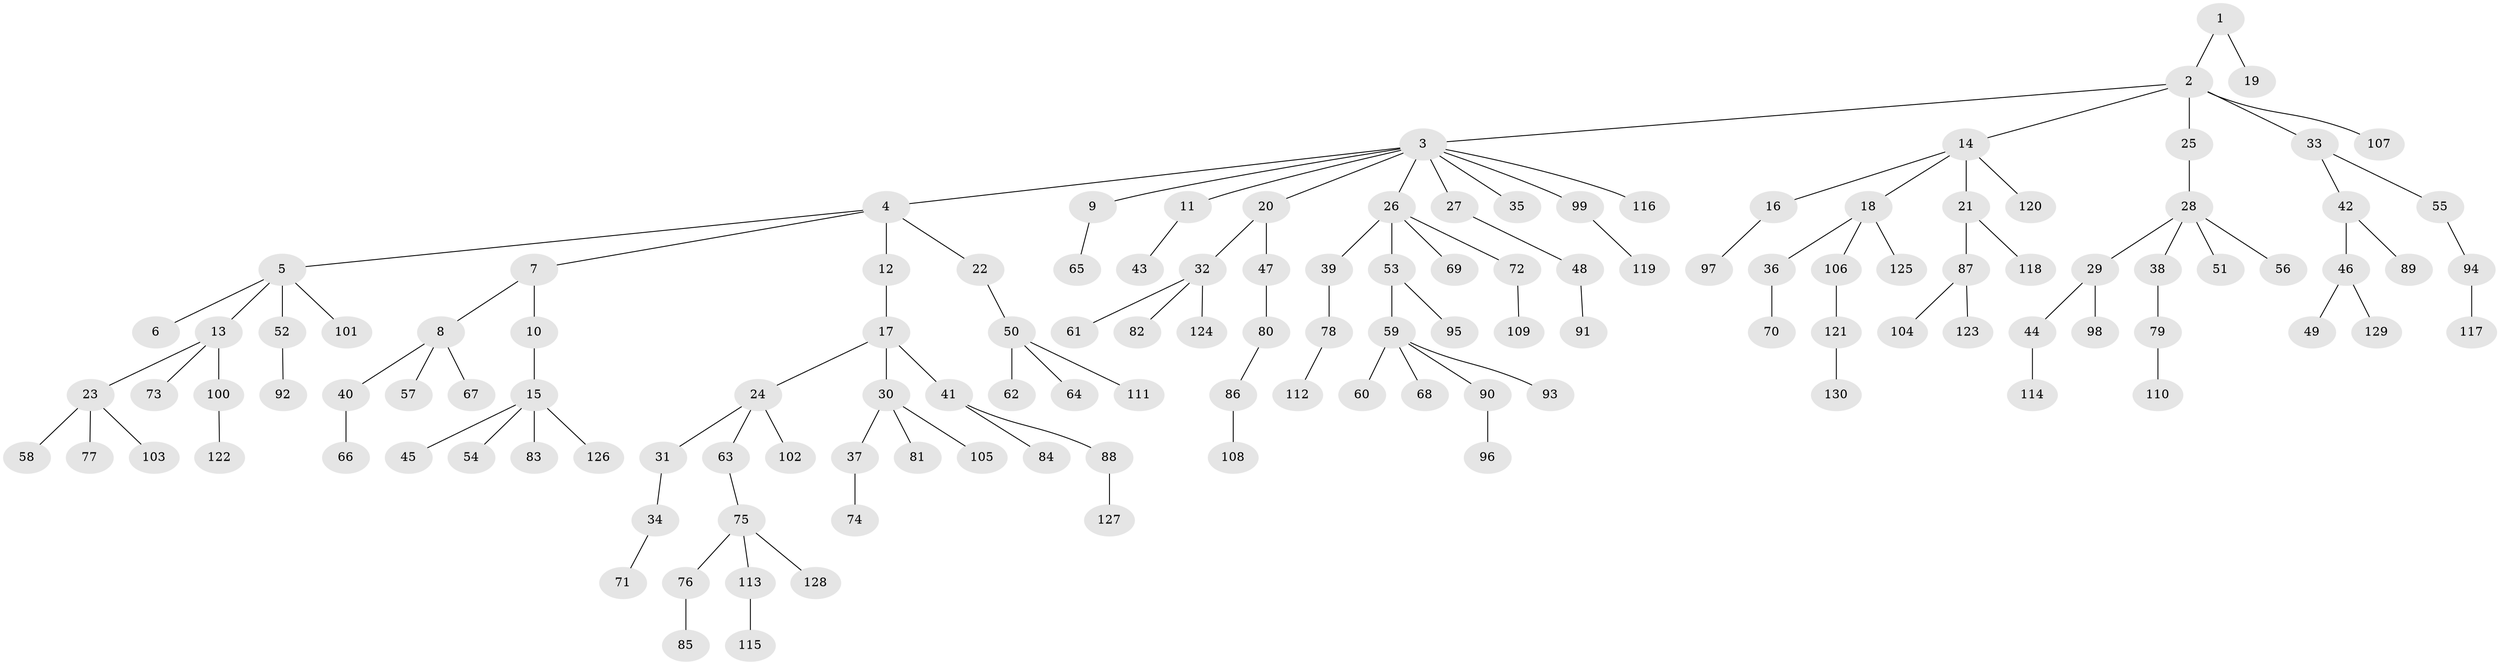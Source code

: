 // coarse degree distribution, {1: 0.5813953488372093, 5: 0.05813953488372093, 9: 0.011627906976744186, 4: 0.09302325581395349, 3: 0.06976744186046512, 2: 0.1744186046511628, 6: 0.011627906976744186}
// Generated by graph-tools (version 1.1) at 2025/24/03/03/25 07:24:06]
// undirected, 130 vertices, 129 edges
graph export_dot {
graph [start="1"]
  node [color=gray90,style=filled];
  1;
  2;
  3;
  4;
  5;
  6;
  7;
  8;
  9;
  10;
  11;
  12;
  13;
  14;
  15;
  16;
  17;
  18;
  19;
  20;
  21;
  22;
  23;
  24;
  25;
  26;
  27;
  28;
  29;
  30;
  31;
  32;
  33;
  34;
  35;
  36;
  37;
  38;
  39;
  40;
  41;
  42;
  43;
  44;
  45;
  46;
  47;
  48;
  49;
  50;
  51;
  52;
  53;
  54;
  55;
  56;
  57;
  58;
  59;
  60;
  61;
  62;
  63;
  64;
  65;
  66;
  67;
  68;
  69;
  70;
  71;
  72;
  73;
  74;
  75;
  76;
  77;
  78;
  79;
  80;
  81;
  82;
  83;
  84;
  85;
  86;
  87;
  88;
  89;
  90;
  91;
  92;
  93;
  94;
  95;
  96;
  97;
  98;
  99;
  100;
  101;
  102;
  103;
  104;
  105;
  106;
  107;
  108;
  109;
  110;
  111;
  112;
  113;
  114;
  115;
  116;
  117;
  118;
  119;
  120;
  121;
  122;
  123;
  124;
  125;
  126;
  127;
  128;
  129;
  130;
  1 -- 2;
  1 -- 19;
  2 -- 3;
  2 -- 14;
  2 -- 25;
  2 -- 33;
  2 -- 107;
  3 -- 4;
  3 -- 9;
  3 -- 11;
  3 -- 20;
  3 -- 26;
  3 -- 27;
  3 -- 35;
  3 -- 99;
  3 -- 116;
  4 -- 5;
  4 -- 7;
  4 -- 12;
  4 -- 22;
  5 -- 6;
  5 -- 13;
  5 -- 52;
  5 -- 101;
  7 -- 8;
  7 -- 10;
  8 -- 40;
  8 -- 57;
  8 -- 67;
  9 -- 65;
  10 -- 15;
  11 -- 43;
  12 -- 17;
  13 -- 23;
  13 -- 73;
  13 -- 100;
  14 -- 16;
  14 -- 18;
  14 -- 21;
  14 -- 120;
  15 -- 45;
  15 -- 54;
  15 -- 83;
  15 -- 126;
  16 -- 97;
  17 -- 24;
  17 -- 30;
  17 -- 41;
  18 -- 36;
  18 -- 106;
  18 -- 125;
  20 -- 32;
  20 -- 47;
  21 -- 87;
  21 -- 118;
  22 -- 50;
  23 -- 58;
  23 -- 77;
  23 -- 103;
  24 -- 31;
  24 -- 63;
  24 -- 102;
  25 -- 28;
  26 -- 39;
  26 -- 53;
  26 -- 69;
  26 -- 72;
  27 -- 48;
  28 -- 29;
  28 -- 38;
  28 -- 51;
  28 -- 56;
  29 -- 44;
  29 -- 98;
  30 -- 37;
  30 -- 81;
  30 -- 105;
  31 -- 34;
  32 -- 61;
  32 -- 82;
  32 -- 124;
  33 -- 42;
  33 -- 55;
  34 -- 71;
  36 -- 70;
  37 -- 74;
  38 -- 79;
  39 -- 78;
  40 -- 66;
  41 -- 84;
  41 -- 88;
  42 -- 46;
  42 -- 89;
  44 -- 114;
  46 -- 49;
  46 -- 129;
  47 -- 80;
  48 -- 91;
  50 -- 62;
  50 -- 64;
  50 -- 111;
  52 -- 92;
  53 -- 59;
  53 -- 95;
  55 -- 94;
  59 -- 60;
  59 -- 68;
  59 -- 90;
  59 -- 93;
  63 -- 75;
  72 -- 109;
  75 -- 76;
  75 -- 113;
  75 -- 128;
  76 -- 85;
  78 -- 112;
  79 -- 110;
  80 -- 86;
  86 -- 108;
  87 -- 104;
  87 -- 123;
  88 -- 127;
  90 -- 96;
  94 -- 117;
  99 -- 119;
  100 -- 122;
  106 -- 121;
  113 -- 115;
  121 -- 130;
}

